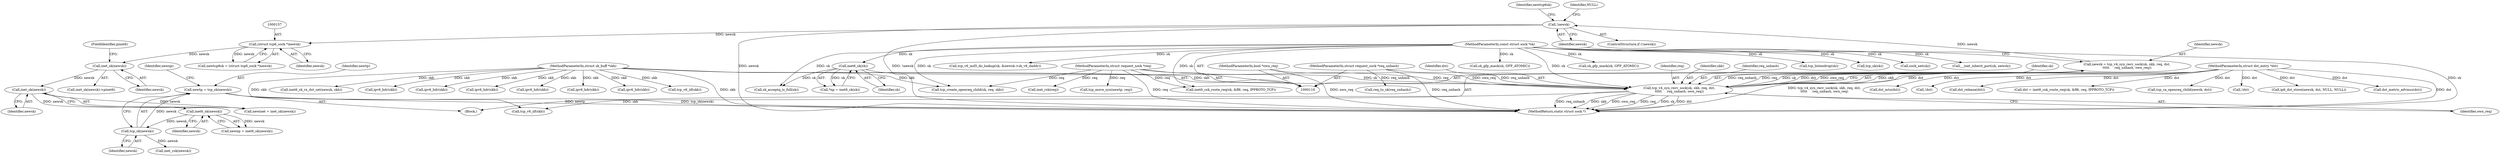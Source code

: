 digraph "0_linux_83eaddab4378db256d00d295bda6ca997cd13a52_0@pointer" {
"1000176" [label="(Call,newtp = tcp_sk(newsk))"];
"1000178" [label="(Call,tcp_sk(newsk))"];
"1000174" [label="(Call,inet6_sk(newsk))"];
"1000170" [label="(Call,inet_sk(newsk))"];
"1000161" [label="(Call,inet_sk(newsk))"];
"1000156" [label="(Call,(struct tcp6_sock *)newsk)"];
"1000150" [label="(Call,!newsk)"];
"1000140" [label="(Call,newsk = tcp_v4_syn_recv_sock(sk, skb, req, dst,\n\t\t\t\t\t     req_unhash, own_req))"];
"1000142" [label="(Call,tcp_v4_syn_recv_sock(sk, skb, req, dst,\n\t\t\t\t\t     req_unhash, own_req))"];
"1000123" [label="(Call,inet6_sk(sk))"];
"1000111" [label="(MethodParameterIn,const struct sock *sk)"];
"1000112" [label="(MethodParameterIn,struct sk_buff *skb)"];
"1000113" [label="(MethodParameterIn,struct request_sock *req)"];
"1000114" [label="(MethodParameterIn,struct dst_entry *dst)"];
"1000115" [label="(MethodParameterIn,struct request_sock *req_unhash)"];
"1000116" [label="(MethodParameterIn,bool *own_req)"];
"1000433" [label="(Call,ipv6_hdr(skb))"];
"1000559" [label="(Call,sk_gfp_mask(sk, GFP_ATOMIC))"];
"1000116" [label="(MethodParameterIn,bool *own_req)"];
"1000265" [label="(Call,ipv6_hdr(skb))"];
"1000142" [label="(Call,tcp_v4_syn_recv_sock(sk, skb, req, dst,\n\t\t\t\t\t     req_unhash, own_req))"];
"1000111" [label="(MethodParameterIn,const struct sock *sk)"];
"1000277" [label="(Call,inet_rsk(req))"];
"1000638" [label="(Call,tcp_listendrop(sk))"];
"1000513" [label="(Call,tcp_sk(sk))"];
"1000515" [label="(Call,dst_metric_advmss(dst))"];
"1000170" [label="(Call,inet_sk(newsk))"];
"1000145" [label="(Identifier,req)"];
"1000179" [label="(Identifier,newsk)"];
"1000163" [label="(FieldIdentifier,pinet6)"];
"1000151" [label="(Identifier,newsk)"];
"1000114" [label="(MethodParameterIn,struct dst_entry *dst)"];
"1000115" [label="(MethodParameterIn,struct request_sock *req_unhash)"];
"1000144" [label="(Identifier,skb)"];
"1000194" [label="(Call,inet_csk(newsk))"];
"1000631" [label="(Call,sock_net(sk))"];
"1000585" [label="(Call,tcp_move_syn(newtp, req))"];
"1000579" [label="(Call,req_to_sk(req_unhash))"];
"1000564" [label="(Call,__inet_inherit_port(sk, newsk))"];
"1000174" [label="(Call,inet6_sk(newsk))"];
"1000426" [label="(Call,tcp_v6_iif(skb))"];
"1000506" [label="(Call,dst_mtu(dst))"];
"1000124" [label="(Identifier,sk)"];
"1000284" [label="(Call,!dst)"];
"1000178" [label="(Call,tcp_sk(newsk))"];
"1000141" [label="(Identifier,newsk)"];
"1000113" [label="(MethodParameterIn,struct request_sock *req)"];
"1000319" [label="(Call,inet6_sk_rx_dst_set(newsk, skb))"];
"1000123" [label="(Call,inet6_sk(sk))"];
"1000254" [label="(Call,ipv6_hdr(skb))"];
"1000147" [label="(Identifier,req_unhash)"];
"1000176" [label="(Call,newtp = tcp_sk(newsk))"];
"1000168" [label="(Call,newinet = inet_sk(newsk))"];
"1000156" [label="(Call,(struct tcp6_sock *)newsk)"];
"1000150" [label="(Call,!newsk)"];
"1000301" [label="(Call,tcp_create_openreq_child(sk, req, skb))"];
"1000441" [label="(Call,ipv6_hdr(skb))"];
"1000635" [label="(Call,dst_release(dst))"];
"1000112" [label="(MethodParameterIn,struct sk_buff *skb)"];
"1000246" [label="(Call,ipv6_hdr(skb))"];
"1000149" [label="(ControlStructure,if (!newsk))"];
"1000287" [label="(Call,dst = inet6_csk_route_req(sk, &fl6, req, IPPROTO_TCP))"];
"1000175" [label="(Identifier,newsk)"];
"1000172" [label="(Call,newnp = inet6_sk(newsk))"];
"1000239" [label="(Call,tcp_v6_iif(skb))"];
"1000161" [label="(Call,inet_sk(newsk))"];
"1000158" [label="(Identifier,newsk)"];
"1000535" [label="(Call,tcp_v6_md5_do_lookup(sk, &newsk->sk_v6_daddr))"];
"1000280" [label="(Call,sk_acceptq_is_full(sk))"];
"1000642" [label="(MethodReturn,static struct sock *)"];
"1000289" [label="(Call,inet6_csk_route_req(sk, &fl6, req, IPPROTO_TCP))"];
"1000501" [label="(Call,tcp_ca_openreq_child(newsk, dst))"];
"1000181" [label="(Identifier,newnp)"];
"1000177" [label="(Identifier,newtp)"];
"1000601" [label="(Call,sk_gfp_mask(sk, GFP_ATOMIC))"];
"1000296" [label="(Call,!dst)"];
"1000155" [label="(Identifier,newtcp6sk)"];
"1000139" [label="(Block,)"];
"1000171" [label="(Identifier,newsk)"];
"1000154" [label="(Call,newtcp6sk = (struct tcp6_sock *)newsk)"];
"1000160" [label="(Call,inet_sk(newsk)->pinet6)"];
"1000162" [label="(Identifier,newsk)"];
"1000148" [label="(Identifier,own_req)"];
"1000143" [label="(Identifier,sk)"];
"1000121" [label="(Call,*np = inet6_sk(sk))"];
"1000146" [label="(Identifier,dst)"];
"1000314" [label="(Call,ip6_dst_store(newsk, dst, NULL, NULL))"];
"1000153" [label="(Identifier,NULL)"];
"1000140" [label="(Call,newsk = tcp_v4_syn_recv_sock(sk, skb, req, dst,\n\t\t\t\t\t     req_unhash, own_req))"];
"1000452" [label="(Call,ipv6_hdr(skb))"];
"1000176" -> "1000139"  [label="AST: "];
"1000176" -> "1000178"  [label="CFG: "];
"1000177" -> "1000176"  [label="AST: "];
"1000178" -> "1000176"  [label="AST: "];
"1000181" -> "1000176"  [label="CFG: "];
"1000176" -> "1000642"  [label="DDG: tcp_sk(newsk)"];
"1000176" -> "1000642"  [label="DDG: newtp"];
"1000178" -> "1000176"  [label="DDG: newsk"];
"1000178" -> "1000179"  [label="CFG: "];
"1000179" -> "1000178"  [label="AST: "];
"1000174" -> "1000178"  [label="DDG: newsk"];
"1000178" -> "1000194"  [label="DDG: newsk"];
"1000174" -> "1000172"  [label="AST: "];
"1000174" -> "1000175"  [label="CFG: "];
"1000175" -> "1000174"  [label="AST: "];
"1000172" -> "1000174"  [label="CFG: "];
"1000174" -> "1000172"  [label="DDG: newsk"];
"1000170" -> "1000174"  [label="DDG: newsk"];
"1000170" -> "1000168"  [label="AST: "];
"1000170" -> "1000171"  [label="CFG: "];
"1000171" -> "1000170"  [label="AST: "];
"1000168" -> "1000170"  [label="CFG: "];
"1000170" -> "1000168"  [label="DDG: newsk"];
"1000161" -> "1000170"  [label="DDG: newsk"];
"1000161" -> "1000160"  [label="AST: "];
"1000161" -> "1000162"  [label="CFG: "];
"1000162" -> "1000161"  [label="AST: "];
"1000163" -> "1000161"  [label="CFG: "];
"1000156" -> "1000161"  [label="DDG: newsk"];
"1000156" -> "1000154"  [label="AST: "];
"1000156" -> "1000158"  [label="CFG: "];
"1000157" -> "1000156"  [label="AST: "];
"1000158" -> "1000156"  [label="AST: "];
"1000154" -> "1000156"  [label="CFG: "];
"1000156" -> "1000154"  [label="DDG: newsk"];
"1000150" -> "1000156"  [label="DDG: newsk"];
"1000150" -> "1000149"  [label="AST: "];
"1000150" -> "1000151"  [label="CFG: "];
"1000151" -> "1000150"  [label="AST: "];
"1000153" -> "1000150"  [label="CFG: "];
"1000155" -> "1000150"  [label="CFG: "];
"1000150" -> "1000642"  [label="DDG: newsk"];
"1000150" -> "1000642"  [label="DDG: !newsk"];
"1000140" -> "1000150"  [label="DDG: newsk"];
"1000140" -> "1000139"  [label="AST: "];
"1000140" -> "1000142"  [label="CFG: "];
"1000141" -> "1000140"  [label="AST: "];
"1000142" -> "1000140"  [label="AST: "];
"1000151" -> "1000140"  [label="CFG: "];
"1000140" -> "1000642"  [label="DDG: tcp_v4_syn_recv_sock(sk, skb, req, dst,\n\t\t\t\t\t     req_unhash, own_req)"];
"1000142" -> "1000140"  [label="DDG: skb"];
"1000142" -> "1000140"  [label="DDG: req_unhash"];
"1000142" -> "1000140"  [label="DDG: req"];
"1000142" -> "1000140"  [label="DDG: sk"];
"1000142" -> "1000140"  [label="DDG: dst"];
"1000142" -> "1000140"  [label="DDG: own_req"];
"1000142" -> "1000148"  [label="CFG: "];
"1000143" -> "1000142"  [label="AST: "];
"1000144" -> "1000142"  [label="AST: "];
"1000145" -> "1000142"  [label="AST: "];
"1000146" -> "1000142"  [label="AST: "];
"1000147" -> "1000142"  [label="AST: "];
"1000148" -> "1000142"  [label="AST: "];
"1000142" -> "1000642"  [label="DDG: skb"];
"1000142" -> "1000642"  [label="DDG: own_req"];
"1000142" -> "1000642"  [label="DDG: req"];
"1000142" -> "1000642"  [label="DDG: sk"];
"1000142" -> "1000642"  [label="DDG: dst"];
"1000142" -> "1000642"  [label="DDG: req_unhash"];
"1000123" -> "1000142"  [label="DDG: sk"];
"1000111" -> "1000142"  [label="DDG: sk"];
"1000112" -> "1000142"  [label="DDG: skb"];
"1000113" -> "1000142"  [label="DDG: req"];
"1000114" -> "1000142"  [label="DDG: dst"];
"1000115" -> "1000142"  [label="DDG: req_unhash"];
"1000116" -> "1000142"  [label="DDG: own_req"];
"1000142" -> "1000239"  [label="DDG: skb"];
"1000123" -> "1000121"  [label="AST: "];
"1000123" -> "1000124"  [label="CFG: "];
"1000124" -> "1000123"  [label="AST: "];
"1000121" -> "1000123"  [label="CFG: "];
"1000123" -> "1000121"  [label="DDG: sk"];
"1000111" -> "1000123"  [label="DDG: sk"];
"1000123" -> "1000280"  [label="DDG: sk"];
"1000111" -> "1000110"  [label="AST: "];
"1000111" -> "1000642"  [label="DDG: sk"];
"1000111" -> "1000280"  [label="DDG: sk"];
"1000111" -> "1000289"  [label="DDG: sk"];
"1000111" -> "1000301"  [label="DDG: sk"];
"1000111" -> "1000513"  [label="DDG: sk"];
"1000111" -> "1000535"  [label="DDG: sk"];
"1000111" -> "1000559"  [label="DDG: sk"];
"1000111" -> "1000564"  [label="DDG: sk"];
"1000111" -> "1000601"  [label="DDG: sk"];
"1000111" -> "1000631"  [label="DDG: sk"];
"1000111" -> "1000638"  [label="DDG: sk"];
"1000112" -> "1000110"  [label="AST: "];
"1000112" -> "1000642"  [label="DDG: skb"];
"1000112" -> "1000239"  [label="DDG: skb"];
"1000112" -> "1000246"  [label="DDG: skb"];
"1000112" -> "1000254"  [label="DDG: skb"];
"1000112" -> "1000265"  [label="DDG: skb"];
"1000112" -> "1000301"  [label="DDG: skb"];
"1000112" -> "1000319"  [label="DDG: skb"];
"1000112" -> "1000426"  [label="DDG: skb"];
"1000112" -> "1000433"  [label="DDG: skb"];
"1000112" -> "1000441"  [label="DDG: skb"];
"1000112" -> "1000452"  [label="DDG: skb"];
"1000113" -> "1000110"  [label="AST: "];
"1000113" -> "1000642"  [label="DDG: req"];
"1000113" -> "1000277"  [label="DDG: req"];
"1000113" -> "1000289"  [label="DDG: req"];
"1000113" -> "1000301"  [label="DDG: req"];
"1000113" -> "1000585"  [label="DDG: req"];
"1000114" -> "1000110"  [label="AST: "];
"1000114" -> "1000642"  [label="DDG: dst"];
"1000114" -> "1000284"  [label="DDG: dst"];
"1000114" -> "1000287"  [label="DDG: dst"];
"1000114" -> "1000296"  [label="DDG: dst"];
"1000114" -> "1000314"  [label="DDG: dst"];
"1000114" -> "1000501"  [label="DDG: dst"];
"1000114" -> "1000506"  [label="DDG: dst"];
"1000114" -> "1000515"  [label="DDG: dst"];
"1000114" -> "1000635"  [label="DDG: dst"];
"1000115" -> "1000110"  [label="AST: "];
"1000115" -> "1000642"  [label="DDG: req_unhash"];
"1000115" -> "1000579"  [label="DDG: req_unhash"];
"1000116" -> "1000110"  [label="AST: "];
"1000116" -> "1000642"  [label="DDG: own_req"];
}
